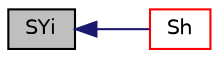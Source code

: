 digraph "SYi"
{
  bgcolor="transparent";
  edge [fontname="Helvetica",fontsize="10",labelfontname="Helvetica",labelfontsize="10"];
  node [fontname="Helvetica",fontsize="10",shape=record];
  rankdir="LR";
  Node1 [label="SYi",height=0.2,width=0.4,color="black", fillcolor="grey75", style="filled", fontcolor="black"];
  Node1 -> Node2 [dir="back",color="midnightblue",fontsize="10",style="solid",fontname="Helvetica"];
  Node2 [label="Sh",height=0.2,width=0.4,color="red",URL="$a00300.html#aacca0cd45668604abb5019d57aeb24c7",tooltip="Return sensible enthalpy source term [J/kg/m3/s]. "];
}
